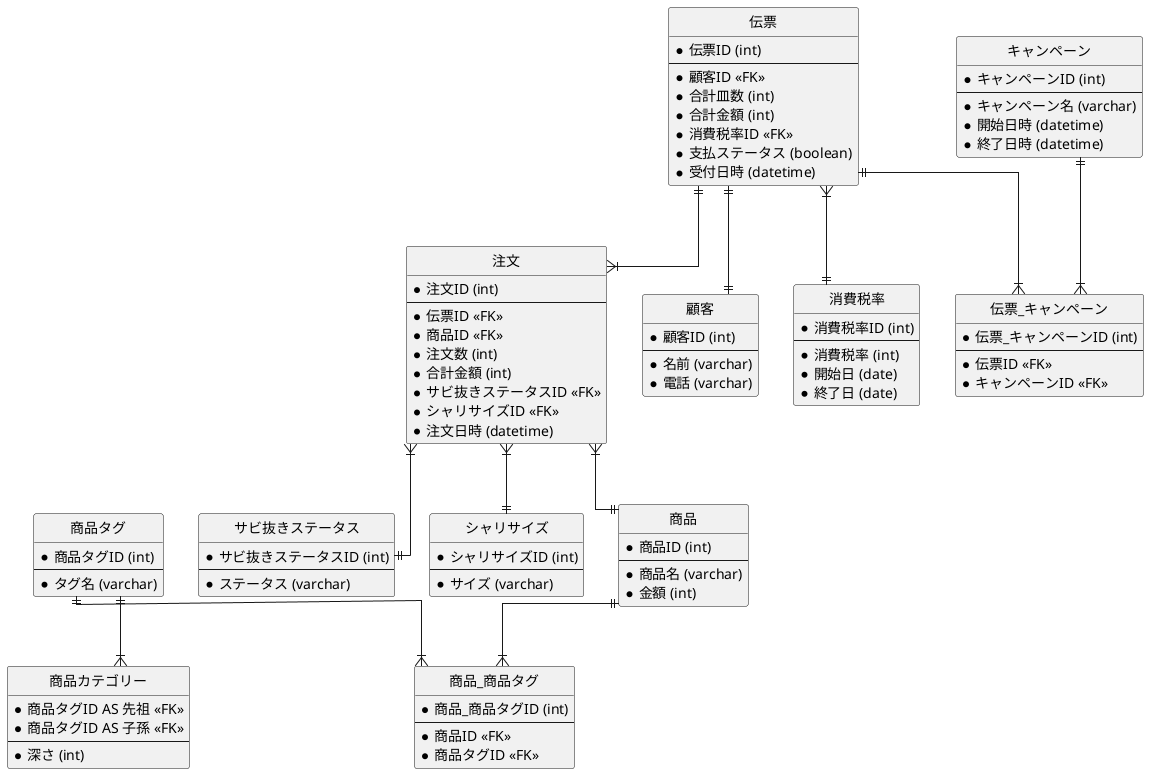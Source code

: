 @startuml refactor-pair-review-2

' hide the spot
hide circle
' avoid problems with angled crows feet
skinparam linetype ortho

entity 注文 {
  *注文ID (int)
  --
  *伝票ID <<FK>>
  *商品ID <<FK>>
  *注文数 (int)
  *合計金額 (int)
  *サビ抜きステータスID <<FK>>
  *シャリサイズID <<FK>>
  *注文日時 (datetime)
}

entity サビ抜きステータス {
  *サビ抜きステータスID (int)
  --
  *ステータス (varchar)
}


entity シャリサイズ {
  *シャリサイズID (int)
  --
  *サイズ (varchar)
}

entity 顧客 {
  *顧客ID (int)
  --
  *名前 (varchar)
  *電話 (varchar)
}

entity 商品 {
  *商品ID (int)
  --
  *商品名 (varchar)
  *金額 (int)
}

entity 商品_商品タグ {
  *商品_商品タグID (int)
  --
  *商品ID <<FK>>
  *商品タグID <<FK>>
}

entity 商品タグ {
  *商品タグID (int)
  --
  *タグ名 (varchar)
}

entity 商品カテゴリー {
  *商品タグID AS 先祖 <<FK>> 
  *商品タグID AS 子孫 <<FK>> 
  --
  *深さ (int)
}


entity 伝票 {
  *伝票ID (int)
  --
  *顧客ID <<FK>>
  *合計皿数 (int)
  *合計金額 (int)
  *消費税率ID <<FK>>
  *支払ステータス (boolean)
  *受付日時 (datetime)
}

entity 消費税率 {
  *消費税率ID (int)
  --
  *消費税率 (int)
  *開始日 (date)
  *終了日 (date)
}

entity キャンペーン {
  *キャンペーンID (int)
  --
  *キャンペーン名 (varchar)
  *開始日時 (datetime)
  *終了日時 (datetime)
}

entity 伝票_キャンペーン {
  *伝票_キャンペーンID (int)
  --
  *伝票ID <<FK>>
  *キャンペーンID <<FK>>
}


商品タグ ||--|{ 商品_商品タグ
商品 ||--|{ 商品_商品タグ
商品タグ ||--|{ 商品カテゴリー
注文 }|--|| 商品
注文 }|--|| サビ抜きステータス
注文 }|--|| シャリサイズ
伝票 ||--|| 顧客
伝票 ||--|{ 注文
伝票 }|--|| 消費税率
伝票 ||--|{ 伝票_キャンペーン
キャンペーン ||--|{ 伝票_キャンペーン

@enduml
